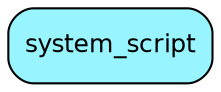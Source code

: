 digraph system_script  {
node [shape = box style="rounded, filled" fontname = "Helvetica" fontsize = "12" ]
edge [fontname = "Helvetica" fontsize = "9"]

system_script[fillcolor = "cadetblue1"]
}
